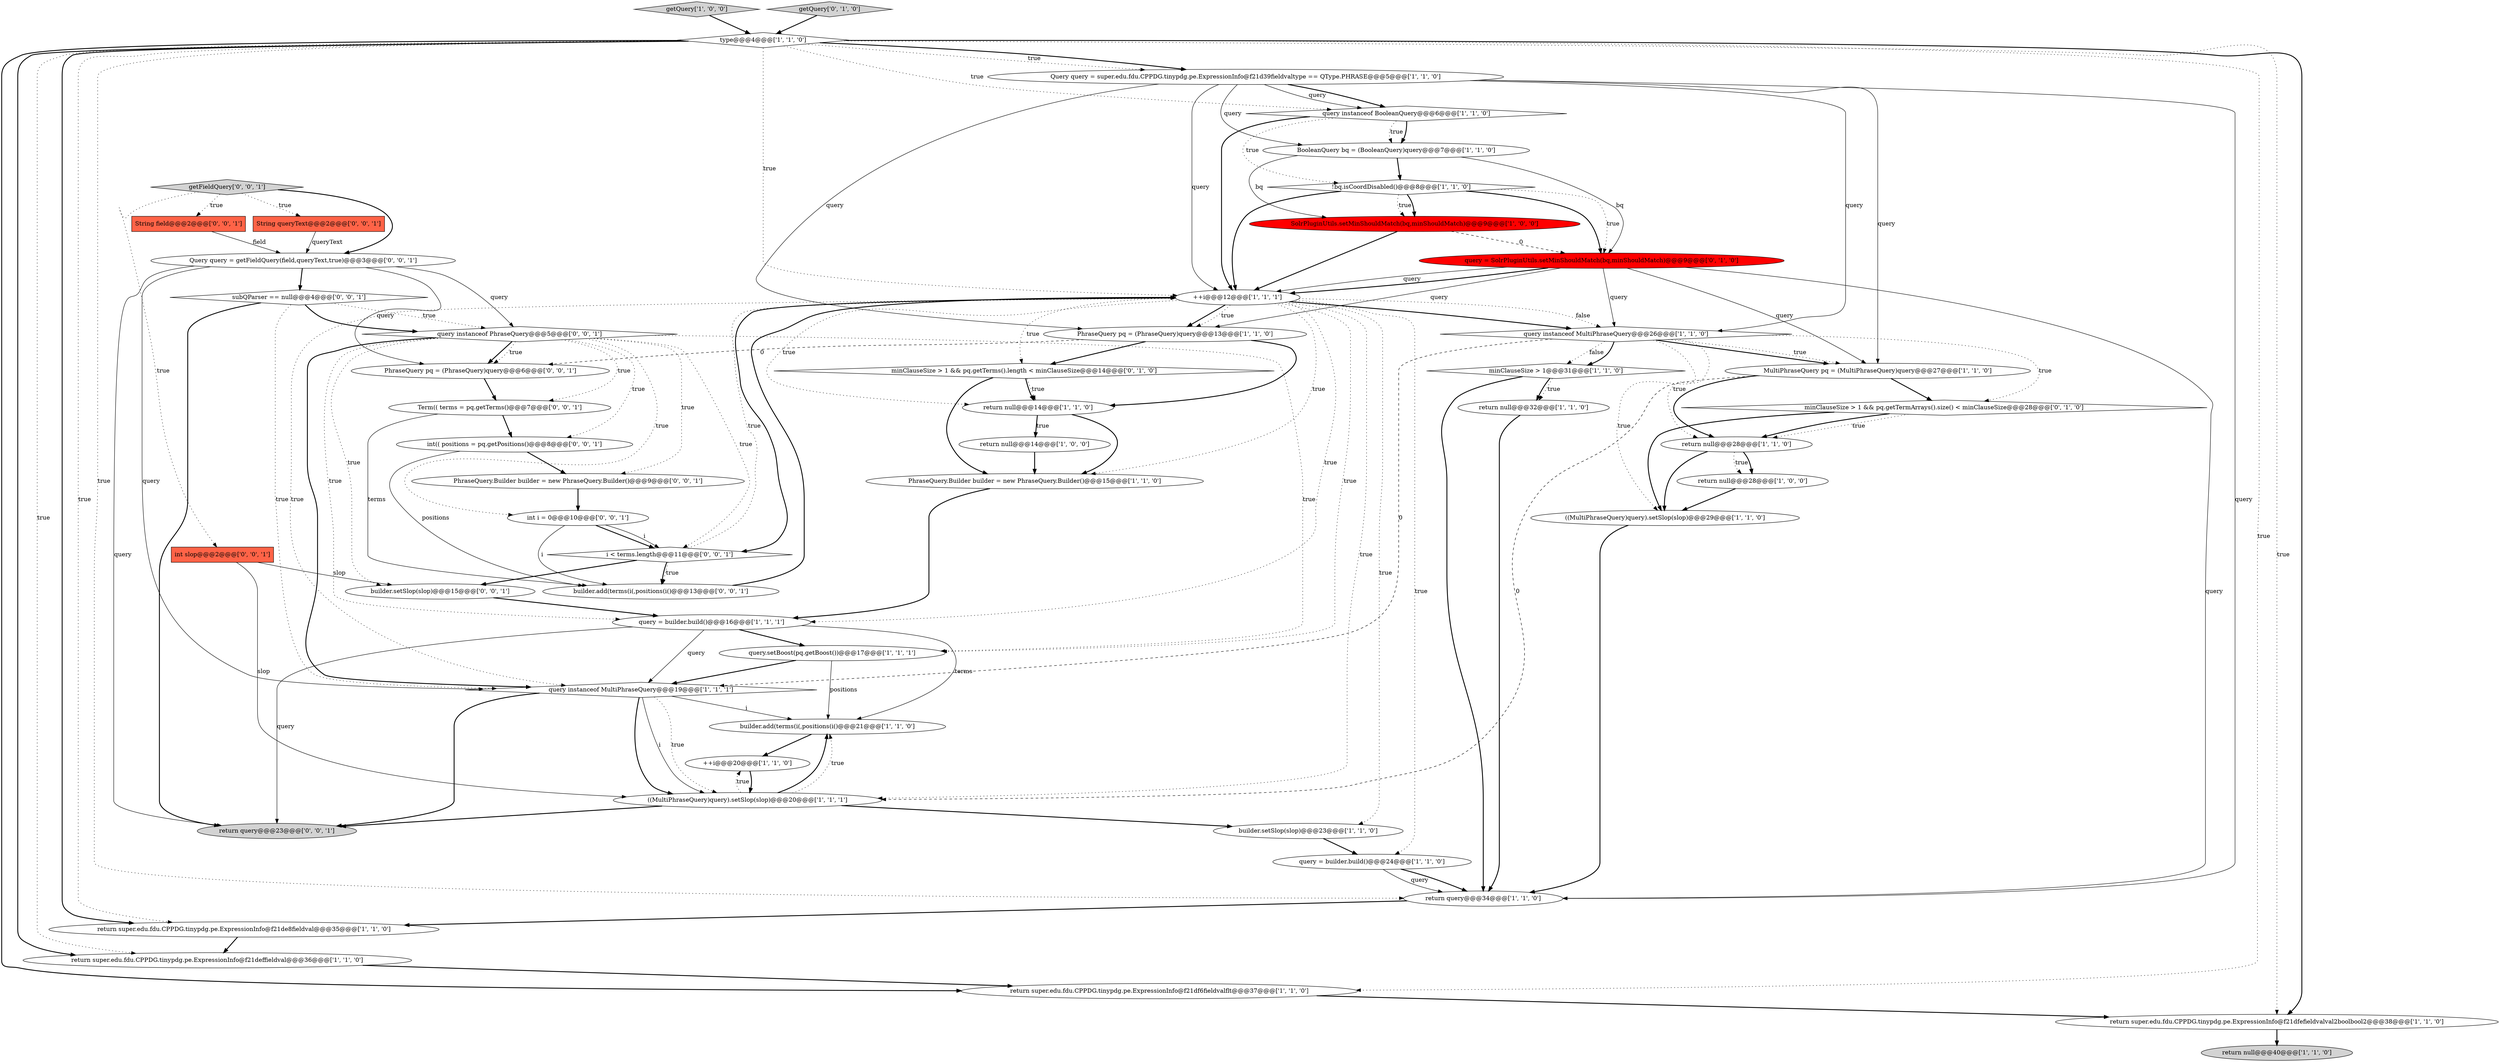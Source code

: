 digraph {
19 [style = filled, label = "return super.edu.fdu.CPPDG.tinypdg.pe.ExpressionInfo@f21dfefieldvalval2boolbool2@@@38@@@['1', '1', '0']", fillcolor = white, shape = ellipse image = "AAA0AAABBB1BBB"];
30 [style = filled, label = "builder.add(terms(i(,positions(i()@@@21@@@['1', '1', '0']", fillcolor = white, shape = ellipse image = "AAA0AAABBB1BBB"];
45 [style = filled, label = "i < terms.length@@@11@@@['0', '0', '1']", fillcolor = white, shape = diamond image = "AAA0AAABBB3BBB"];
2 [style = filled, label = "return null@@@28@@@['1', '0', '0']", fillcolor = white, shape = ellipse image = "AAA0AAABBB1BBB"];
38 [style = filled, label = "String queryText@@@2@@@['0', '0', '1']", fillcolor = tomato, shape = box image = "AAA0AAABBB3BBB"];
24 [style = filled, label = "query instanceof MultiPhraseQuery@@@26@@@['1', '1', '0']", fillcolor = white, shape = diamond image = "AAA0AAABBB1BBB"];
32 [style = filled, label = "query instanceof BooleanQuery@@@6@@@['1', '1', '0']", fillcolor = white, shape = diamond image = "AAA0AAABBB1BBB"];
37 [style = filled, label = "subQParser == null@@@4@@@['0', '0', '1']", fillcolor = white, shape = diamond image = "AAA0AAABBB3BBB"];
11 [style = filled, label = "query.setBoost(pq.getBoost())@@@17@@@['1', '1', '1']", fillcolor = white, shape = ellipse image = "AAA0AAABBB1BBB"];
42 [style = filled, label = "int i = 0@@@10@@@['0', '0', '1']", fillcolor = white, shape = ellipse image = "AAA0AAABBB3BBB"];
49 [style = filled, label = "Query query = getFieldQuery(field,queryText,true)@@@3@@@['0', '0', '1']", fillcolor = white, shape = ellipse image = "AAA0AAABBB3BBB"];
7 [style = filled, label = "return null@@@14@@@['1', '0', '0']", fillcolor = white, shape = ellipse image = "AAA0AAABBB1BBB"];
39 [style = filled, label = "builder.add(terms(i(,positions(i()@@@13@@@['0', '0', '1']", fillcolor = white, shape = ellipse image = "AAA0AAABBB3BBB"];
51 [style = filled, label = "int(( positions = pq.getPositions()@@@8@@@['0', '0', '1']", fillcolor = white, shape = ellipse image = "AAA0AAABBB3BBB"];
23 [style = filled, label = "return super.edu.fdu.CPPDG.tinypdg.pe.ExpressionInfo@f21df6fieldvalflt@@@37@@@['1', '1', '0']", fillcolor = white, shape = ellipse image = "AAA0AAABBB1BBB"];
22 [style = filled, label = "type@@@4@@@['1', '1', '0']", fillcolor = white, shape = diamond image = "AAA0AAABBB1BBB"];
28 [style = filled, label = "getQuery['1', '0', '0']", fillcolor = lightgray, shape = diamond image = "AAA0AAABBB1BBB"];
29 [style = filled, label = "++i@@@20@@@['1', '1', '0']", fillcolor = white, shape = ellipse image = "AAA0AAABBB1BBB"];
40 [style = filled, label = "return query@@@23@@@['0', '0', '1']", fillcolor = lightgray, shape = ellipse image = "AAA0AAABBB3BBB"];
9 [style = filled, label = "builder.setSlop(slop)@@@23@@@['1', '1', '0']", fillcolor = white, shape = ellipse image = "AAA0AAABBB1BBB"];
43 [style = filled, label = "query instanceof PhraseQuery@@@5@@@['0', '0', '1']", fillcolor = white, shape = diamond image = "AAA0AAABBB3BBB"];
5 [style = filled, label = "return super.edu.fdu.CPPDG.tinypdg.pe.ExpressionInfo@f21deffieldval@@@36@@@['1', '1', '0']", fillcolor = white, shape = ellipse image = "AAA0AAABBB1BBB"];
8 [style = filled, label = "return null@@@28@@@['1', '1', '0']", fillcolor = white, shape = ellipse image = "AAA0AAABBB1BBB"];
3 [style = filled, label = "return null@@@32@@@['1', '1', '0']", fillcolor = white, shape = ellipse image = "AAA0AAABBB1BBB"];
17 [style = filled, label = "!bq.isCoordDisabled()@@@8@@@['1', '1', '0']", fillcolor = white, shape = diamond image = "AAA0AAABBB1BBB"];
0 [style = filled, label = "BooleanQuery bq = (BooleanQuery)query@@@7@@@['1', '1', '0']", fillcolor = white, shape = ellipse image = "AAA0AAABBB1BBB"];
25 [style = filled, label = "minClauseSize > 1@@@31@@@['1', '1', '0']", fillcolor = white, shape = diamond image = "AAA0AAABBB1BBB"];
20 [style = filled, label = "++i@@@12@@@['1', '1', '1']", fillcolor = white, shape = ellipse image = "AAA0AAABBB1BBB"];
26 [style = filled, label = "query instanceof MultiPhraseQuery@@@19@@@['1', '1', '1']", fillcolor = white, shape = diamond image = "AAA0AAABBB1BBB"];
33 [style = filled, label = "getQuery['0', '1', '0']", fillcolor = lightgray, shape = diamond image = "AAA0AAABBB2BBB"];
18 [style = filled, label = "return null@@@40@@@['1', '1', '0']", fillcolor = lightgray, shape = ellipse image = "AAA0AAABBB1BBB"];
41 [style = filled, label = "int slop@@@2@@@['0', '0', '1']", fillcolor = tomato, shape = box image = "AAA0AAABBB3BBB"];
31 [style = filled, label = "return null@@@14@@@['1', '1', '0']", fillcolor = white, shape = ellipse image = "AAA0AAABBB1BBB"];
4 [style = filled, label = "return query@@@34@@@['1', '1', '0']", fillcolor = white, shape = ellipse image = "AAA0AAABBB1BBB"];
27 [style = filled, label = "((MultiPhraseQuery)query).setSlop(slop)@@@29@@@['1', '1', '0']", fillcolor = white, shape = ellipse image = "AAA0AAABBB1BBB"];
1 [style = filled, label = "MultiPhraseQuery pq = (MultiPhraseQuery)query@@@27@@@['1', '1', '0']", fillcolor = white, shape = ellipse image = "AAA0AAABBB1BBB"];
16 [style = filled, label = "((MultiPhraseQuery)query).setSlop(slop)@@@20@@@['1', '1', '1']", fillcolor = white, shape = ellipse image = "AAA0AAABBB1BBB"];
36 [style = filled, label = "minClauseSize > 1 && pq.getTerms().length < minClauseSize@@@14@@@['0', '1', '0']", fillcolor = white, shape = diamond image = "AAA0AAABBB2BBB"];
46 [style = filled, label = "builder.setSlop(slop)@@@15@@@['0', '0', '1']", fillcolor = white, shape = ellipse image = "AAA0AAABBB3BBB"];
10 [style = filled, label = "return super.edu.fdu.CPPDG.tinypdg.pe.ExpressionInfo@f21de8fieldval@@@35@@@['1', '1', '0']", fillcolor = white, shape = ellipse image = "AAA0AAABBB1BBB"];
14 [style = filled, label = "SolrPluginUtils.setMinShouldMatch(bq,minShouldMatch)@@@9@@@['1', '0', '0']", fillcolor = red, shape = ellipse image = "AAA1AAABBB1BBB"];
48 [style = filled, label = "getFieldQuery['0', '0', '1']", fillcolor = lightgray, shape = diamond image = "AAA0AAABBB3BBB"];
34 [style = filled, label = "query = SolrPluginUtils.setMinShouldMatch(bq,minShouldMatch)@@@9@@@['0', '1', '0']", fillcolor = red, shape = ellipse image = "AAA1AAABBB2BBB"];
44 [style = filled, label = "PhraseQuery pq = (PhraseQuery)query@@@6@@@['0', '0', '1']", fillcolor = white, shape = ellipse image = "AAA0AAABBB3BBB"];
50 [style = filled, label = "String field@@@2@@@['0', '0', '1']", fillcolor = tomato, shape = box image = "AAA0AAABBB3BBB"];
21 [style = filled, label = "Query query = super.edu.fdu.CPPDG.tinypdg.pe.ExpressionInfo@f21d39fieldvaltype == QType.PHRASE@@@5@@@['1', '1', '0']", fillcolor = white, shape = ellipse image = "AAA0AAABBB1BBB"];
6 [style = filled, label = "query = builder.build()@@@24@@@['1', '1', '0']", fillcolor = white, shape = ellipse image = "AAA0AAABBB1BBB"];
47 [style = filled, label = "PhraseQuery.Builder builder = new PhraseQuery.Builder()@@@9@@@['0', '0', '1']", fillcolor = white, shape = ellipse image = "AAA0AAABBB3BBB"];
52 [style = filled, label = "Term(( terms = pq.getTerms()@@@7@@@['0', '0', '1']", fillcolor = white, shape = ellipse image = "AAA0AAABBB3BBB"];
35 [style = filled, label = "minClauseSize > 1 && pq.getTermArrays().size() < minClauseSize@@@28@@@['0', '1', '0']", fillcolor = white, shape = diamond image = "AAA0AAABBB2BBB"];
13 [style = filled, label = "PhraseQuery.Builder builder = new PhraseQuery.Builder()@@@15@@@['1', '1', '0']", fillcolor = white, shape = ellipse image = "AAA0AAABBB1BBB"];
15 [style = filled, label = "query = builder.build()@@@16@@@['1', '1', '1']", fillcolor = white, shape = ellipse image = "AAA0AAABBB1BBB"];
12 [style = filled, label = "PhraseQuery pq = (PhraseQuery)query@@@13@@@['1', '1', '0']", fillcolor = white, shape = ellipse image = "AAA0AAABBB1BBB"];
21->0 [style = solid, label="query"];
34->20 [style = bold, label=""];
20->11 [style = dotted, label="true"];
50->49 [style = solid, label="field"];
42->45 [style = bold, label=""];
21->24 [style = solid, label="query"];
46->15 [style = bold, label=""];
24->35 [style = dotted, label="true"];
32->0 [style = bold, label=""];
32->0 [style = dotted, label="true"];
42->45 [style = solid, label="i"];
17->14 [style = dotted, label="true"];
20->36 [style = dotted, label="true"];
43->51 [style = dotted, label="true"];
26->40 [style = bold, label=""];
43->26 [style = bold, label=""];
24->27 [style = dotted, label="true"];
35->8 [style = dotted, label="true"];
52->39 [style = solid, label="terms"];
3->4 [style = bold, label=""];
30->29 [style = bold, label=""];
31->7 [style = dotted, label="true"];
9->6 [style = bold, label=""];
6->4 [style = solid, label="query"];
37->43 [style = bold, label=""];
24->26 [style = dashed, label="0"];
15->11 [style = bold, label=""];
17->14 [style = bold, label=""];
20->31 [style = dotted, label="true"];
51->47 [style = bold, label=""];
35->8 [style = bold, label=""];
43->46 [style = dotted, label="true"];
12->44 [style = dashed, label="0"];
32->17 [style = dotted, label="true"];
20->13 [style = dotted, label="true"];
17->34 [style = dotted, label="true"];
26->16 [style = dotted, label="true"];
0->34 [style = solid, label="bq"];
24->8 [style = dotted, label="true"];
8->27 [style = bold, label=""];
43->44 [style = bold, label=""];
32->20 [style = bold, label=""];
16->9 [style = bold, label=""];
20->45 [style = bold, label=""];
20->15 [style = dotted, label="true"];
14->20 [style = bold, label=""];
17->20 [style = bold, label=""];
34->1 [style = solid, label="query"];
19->18 [style = bold, label=""];
16->40 [style = bold, label=""];
22->19 [style = dotted, label="true"];
48->49 [style = bold, label=""];
41->46 [style = solid, label="slop"];
22->23 [style = dotted, label="true"];
5->23 [style = bold, label=""];
0->17 [style = bold, label=""];
21->12 [style = solid, label="query"];
20->26 [style = dotted, label="true"];
36->31 [style = bold, label=""];
25->3 [style = bold, label=""];
1->35 [style = bold, label=""];
11->30 [style = solid, label="positions"];
43->11 [style = dotted, label="true"];
22->23 [style = bold, label=""];
22->5 [style = bold, label=""];
36->31 [style = dotted, label="true"];
0->14 [style = solid, label="bq"];
15->40 [style = solid, label="query"];
26->16 [style = bold, label=""];
6->4 [style = bold, label=""];
17->34 [style = bold, label=""];
22->20 [style = dotted, label="true"];
34->20 [style = solid, label="query"];
49->44 [style = solid, label="query"];
2->27 [style = bold, label=""];
45->39 [style = dotted, label="true"];
13->15 [style = bold, label=""];
43->47 [style = dotted, label="true"];
45->46 [style = bold, label=""];
26->16 [style = solid, label="i"];
43->52 [style = dotted, label="true"];
52->51 [style = bold, label=""];
22->32 [style = dotted, label="true"];
39->20 [style = bold, label=""];
22->4 [style = dotted, label="true"];
20->24 [style = dotted, label="false"];
29->16 [style = bold, label=""];
48->41 [style = dotted, label="true"];
12->31 [style = bold, label=""];
20->6 [style = dotted, label="true"];
11->26 [style = bold, label=""];
21->4 [style = solid, label="query"];
49->43 [style = solid, label="query"];
22->21 [style = dotted, label="true"];
4->10 [style = bold, label=""];
24->25 [style = dotted, label="false"];
49->37 [style = bold, label=""];
1->8 [style = bold, label=""];
20->9 [style = dotted, label="true"];
47->42 [style = bold, label=""];
22->19 [style = bold, label=""];
51->39 [style = solid, label="positions"];
8->2 [style = dotted, label="true"];
31->13 [style = bold, label=""];
49->26 [style = solid, label="query"];
12->36 [style = bold, label=""];
45->20 [style = dotted, label="true"];
34->12 [style = solid, label="query"];
15->26 [style = solid, label="query"];
34->24 [style = solid, label="query"];
31->7 [style = bold, label=""];
22->5 [style = dotted, label="true"];
21->32 [style = solid, label="query"];
34->4 [style = solid, label="query"];
43->44 [style = dotted, label="true"];
37->43 [style = dotted, label="true"];
36->13 [style = bold, label=""];
10->5 [style = bold, label=""];
8->2 [style = bold, label=""];
37->26 [style = dotted, label="true"];
24->25 [style = bold, label=""];
23->19 [style = bold, label=""];
16->30 [style = bold, label=""];
22->10 [style = bold, label=""];
24->1 [style = bold, label=""];
15->30 [style = solid, label="terms"];
16->29 [style = dotted, label="true"];
38->49 [style = solid, label="queryText"];
48->38 [style = dotted, label="true"];
28->22 [style = bold, label=""];
33->22 [style = bold, label=""];
45->39 [style = bold, label=""];
7->13 [style = bold, label=""];
21->20 [style = solid, label="query"];
24->1 [style = dotted, label="true"];
35->27 [style = bold, label=""];
22->10 [style = dotted, label="true"];
48->50 [style = dotted, label="true"];
14->34 [style = dashed, label="0"];
42->39 [style = solid, label="i"];
43->15 [style = dotted, label="true"];
16->30 [style = dotted, label="true"];
22->21 [style = bold, label=""];
25->4 [style = bold, label=""];
43->42 [style = dotted, label="true"];
21->1 [style = solid, label="query"];
27->4 [style = bold, label=""];
41->16 [style = solid, label="slop"];
43->45 [style = dotted, label="true"];
1->16 [style = dashed, label="0"];
21->32 [style = bold, label=""];
20->12 [style = bold, label=""];
44->52 [style = bold, label=""];
25->3 [style = dotted, label="true"];
20->12 [style = dotted, label="true"];
26->30 [style = solid, label="i"];
20->24 [style = bold, label=""];
37->40 [style = bold, label=""];
20->16 [style = dotted, label="true"];
49->40 [style = solid, label="query"];
}
